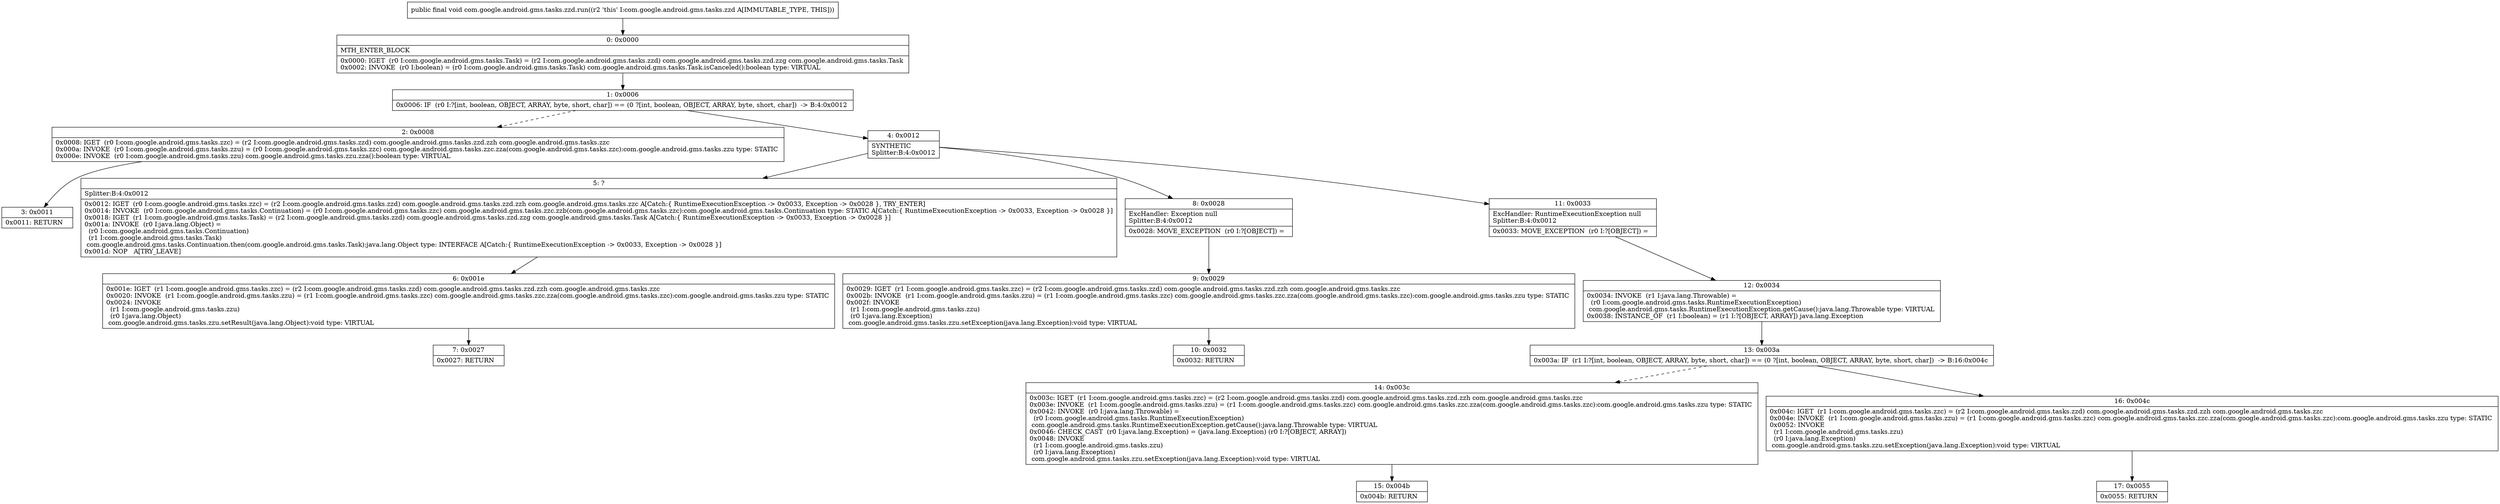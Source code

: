 digraph "CFG forcom.google.android.gms.tasks.zzd.run()V" {
Node_0 [shape=record,label="{0\:\ 0x0000|MTH_ENTER_BLOCK\l|0x0000: IGET  (r0 I:com.google.android.gms.tasks.Task) = (r2 I:com.google.android.gms.tasks.zzd) com.google.android.gms.tasks.zzd.zzg com.google.android.gms.tasks.Task \l0x0002: INVOKE  (r0 I:boolean) = (r0 I:com.google.android.gms.tasks.Task) com.google.android.gms.tasks.Task.isCanceled():boolean type: VIRTUAL \l}"];
Node_1 [shape=record,label="{1\:\ 0x0006|0x0006: IF  (r0 I:?[int, boolean, OBJECT, ARRAY, byte, short, char]) == (0 ?[int, boolean, OBJECT, ARRAY, byte, short, char])  \-\> B:4:0x0012 \l}"];
Node_2 [shape=record,label="{2\:\ 0x0008|0x0008: IGET  (r0 I:com.google.android.gms.tasks.zzc) = (r2 I:com.google.android.gms.tasks.zzd) com.google.android.gms.tasks.zzd.zzh com.google.android.gms.tasks.zzc \l0x000a: INVOKE  (r0 I:com.google.android.gms.tasks.zzu) = (r0 I:com.google.android.gms.tasks.zzc) com.google.android.gms.tasks.zzc.zza(com.google.android.gms.tasks.zzc):com.google.android.gms.tasks.zzu type: STATIC \l0x000e: INVOKE  (r0 I:com.google.android.gms.tasks.zzu) com.google.android.gms.tasks.zzu.zza():boolean type: VIRTUAL \l}"];
Node_3 [shape=record,label="{3\:\ 0x0011|0x0011: RETURN   \l}"];
Node_4 [shape=record,label="{4\:\ 0x0012|SYNTHETIC\lSplitter:B:4:0x0012\l}"];
Node_5 [shape=record,label="{5\:\ ?|Splitter:B:4:0x0012\l|0x0012: IGET  (r0 I:com.google.android.gms.tasks.zzc) = (r2 I:com.google.android.gms.tasks.zzd) com.google.android.gms.tasks.zzd.zzh com.google.android.gms.tasks.zzc A[Catch:\{ RuntimeExecutionException \-\> 0x0033, Exception \-\> 0x0028 \}, TRY_ENTER]\l0x0014: INVOKE  (r0 I:com.google.android.gms.tasks.Continuation) = (r0 I:com.google.android.gms.tasks.zzc) com.google.android.gms.tasks.zzc.zzb(com.google.android.gms.tasks.zzc):com.google.android.gms.tasks.Continuation type: STATIC A[Catch:\{ RuntimeExecutionException \-\> 0x0033, Exception \-\> 0x0028 \}]\l0x0018: IGET  (r1 I:com.google.android.gms.tasks.Task) = (r2 I:com.google.android.gms.tasks.zzd) com.google.android.gms.tasks.zzd.zzg com.google.android.gms.tasks.Task A[Catch:\{ RuntimeExecutionException \-\> 0x0033, Exception \-\> 0x0028 \}]\l0x001a: INVOKE  (r0 I:java.lang.Object) = \l  (r0 I:com.google.android.gms.tasks.Continuation)\l  (r1 I:com.google.android.gms.tasks.Task)\l com.google.android.gms.tasks.Continuation.then(com.google.android.gms.tasks.Task):java.lang.Object type: INTERFACE A[Catch:\{ RuntimeExecutionException \-\> 0x0033, Exception \-\> 0x0028 \}]\l0x001d: NOP   A[TRY_LEAVE]\l}"];
Node_6 [shape=record,label="{6\:\ 0x001e|0x001e: IGET  (r1 I:com.google.android.gms.tasks.zzc) = (r2 I:com.google.android.gms.tasks.zzd) com.google.android.gms.tasks.zzd.zzh com.google.android.gms.tasks.zzc \l0x0020: INVOKE  (r1 I:com.google.android.gms.tasks.zzu) = (r1 I:com.google.android.gms.tasks.zzc) com.google.android.gms.tasks.zzc.zza(com.google.android.gms.tasks.zzc):com.google.android.gms.tasks.zzu type: STATIC \l0x0024: INVOKE  \l  (r1 I:com.google.android.gms.tasks.zzu)\l  (r0 I:java.lang.Object)\l com.google.android.gms.tasks.zzu.setResult(java.lang.Object):void type: VIRTUAL \l}"];
Node_7 [shape=record,label="{7\:\ 0x0027|0x0027: RETURN   \l}"];
Node_8 [shape=record,label="{8\:\ 0x0028|ExcHandler: Exception null\lSplitter:B:4:0x0012\l|0x0028: MOVE_EXCEPTION  (r0 I:?[OBJECT]) =  \l}"];
Node_9 [shape=record,label="{9\:\ 0x0029|0x0029: IGET  (r1 I:com.google.android.gms.tasks.zzc) = (r2 I:com.google.android.gms.tasks.zzd) com.google.android.gms.tasks.zzd.zzh com.google.android.gms.tasks.zzc \l0x002b: INVOKE  (r1 I:com.google.android.gms.tasks.zzu) = (r1 I:com.google.android.gms.tasks.zzc) com.google.android.gms.tasks.zzc.zza(com.google.android.gms.tasks.zzc):com.google.android.gms.tasks.zzu type: STATIC \l0x002f: INVOKE  \l  (r1 I:com.google.android.gms.tasks.zzu)\l  (r0 I:java.lang.Exception)\l com.google.android.gms.tasks.zzu.setException(java.lang.Exception):void type: VIRTUAL \l}"];
Node_10 [shape=record,label="{10\:\ 0x0032|0x0032: RETURN   \l}"];
Node_11 [shape=record,label="{11\:\ 0x0033|ExcHandler: RuntimeExecutionException null\lSplitter:B:4:0x0012\l|0x0033: MOVE_EXCEPTION  (r0 I:?[OBJECT]) =  \l}"];
Node_12 [shape=record,label="{12\:\ 0x0034|0x0034: INVOKE  (r1 I:java.lang.Throwable) = \l  (r0 I:com.google.android.gms.tasks.RuntimeExecutionException)\l com.google.android.gms.tasks.RuntimeExecutionException.getCause():java.lang.Throwable type: VIRTUAL \l0x0038: INSTANCE_OF  (r1 I:boolean) = (r1 I:?[OBJECT, ARRAY]) java.lang.Exception \l}"];
Node_13 [shape=record,label="{13\:\ 0x003a|0x003a: IF  (r1 I:?[int, boolean, OBJECT, ARRAY, byte, short, char]) == (0 ?[int, boolean, OBJECT, ARRAY, byte, short, char])  \-\> B:16:0x004c \l}"];
Node_14 [shape=record,label="{14\:\ 0x003c|0x003c: IGET  (r1 I:com.google.android.gms.tasks.zzc) = (r2 I:com.google.android.gms.tasks.zzd) com.google.android.gms.tasks.zzd.zzh com.google.android.gms.tasks.zzc \l0x003e: INVOKE  (r1 I:com.google.android.gms.tasks.zzu) = (r1 I:com.google.android.gms.tasks.zzc) com.google.android.gms.tasks.zzc.zza(com.google.android.gms.tasks.zzc):com.google.android.gms.tasks.zzu type: STATIC \l0x0042: INVOKE  (r0 I:java.lang.Throwable) = \l  (r0 I:com.google.android.gms.tasks.RuntimeExecutionException)\l com.google.android.gms.tasks.RuntimeExecutionException.getCause():java.lang.Throwable type: VIRTUAL \l0x0046: CHECK_CAST  (r0 I:java.lang.Exception) = (java.lang.Exception) (r0 I:?[OBJECT, ARRAY]) \l0x0048: INVOKE  \l  (r1 I:com.google.android.gms.tasks.zzu)\l  (r0 I:java.lang.Exception)\l com.google.android.gms.tasks.zzu.setException(java.lang.Exception):void type: VIRTUAL \l}"];
Node_15 [shape=record,label="{15\:\ 0x004b|0x004b: RETURN   \l}"];
Node_16 [shape=record,label="{16\:\ 0x004c|0x004c: IGET  (r1 I:com.google.android.gms.tasks.zzc) = (r2 I:com.google.android.gms.tasks.zzd) com.google.android.gms.tasks.zzd.zzh com.google.android.gms.tasks.zzc \l0x004e: INVOKE  (r1 I:com.google.android.gms.tasks.zzu) = (r1 I:com.google.android.gms.tasks.zzc) com.google.android.gms.tasks.zzc.zza(com.google.android.gms.tasks.zzc):com.google.android.gms.tasks.zzu type: STATIC \l0x0052: INVOKE  \l  (r1 I:com.google.android.gms.tasks.zzu)\l  (r0 I:java.lang.Exception)\l com.google.android.gms.tasks.zzu.setException(java.lang.Exception):void type: VIRTUAL \l}"];
Node_17 [shape=record,label="{17\:\ 0x0055|0x0055: RETURN   \l}"];
MethodNode[shape=record,label="{public final void com.google.android.gms.tasks.zzd.run((r2 'this' I:com.google.android.gms.tasks.zzd A[IMMUTABLE_TYPE, THIS])) }"];
MethodNode -> Node_0;
Node_0 -> Node_1;
Node_1 -> Node_2[style=dashed];
Node_1 -> Node_4;
Node_2 -> Node_3;
Node_4 -> Node_5;
Node_4 -> Node_11;
Node_4 -> Node_8;
Node_5 -> Node_6;
Node_6 -> Node_7;
Node_8 -> Node_9;
Node_9 -> Node_10;
Node_11 -> Node_12;
Node_12 -> Node_13;
Node_13 -> Node_14[style=dashed];
Node_13 -> Node_16;
Node_14 -> Node_15;
Node_16 -> Node_17;
}

